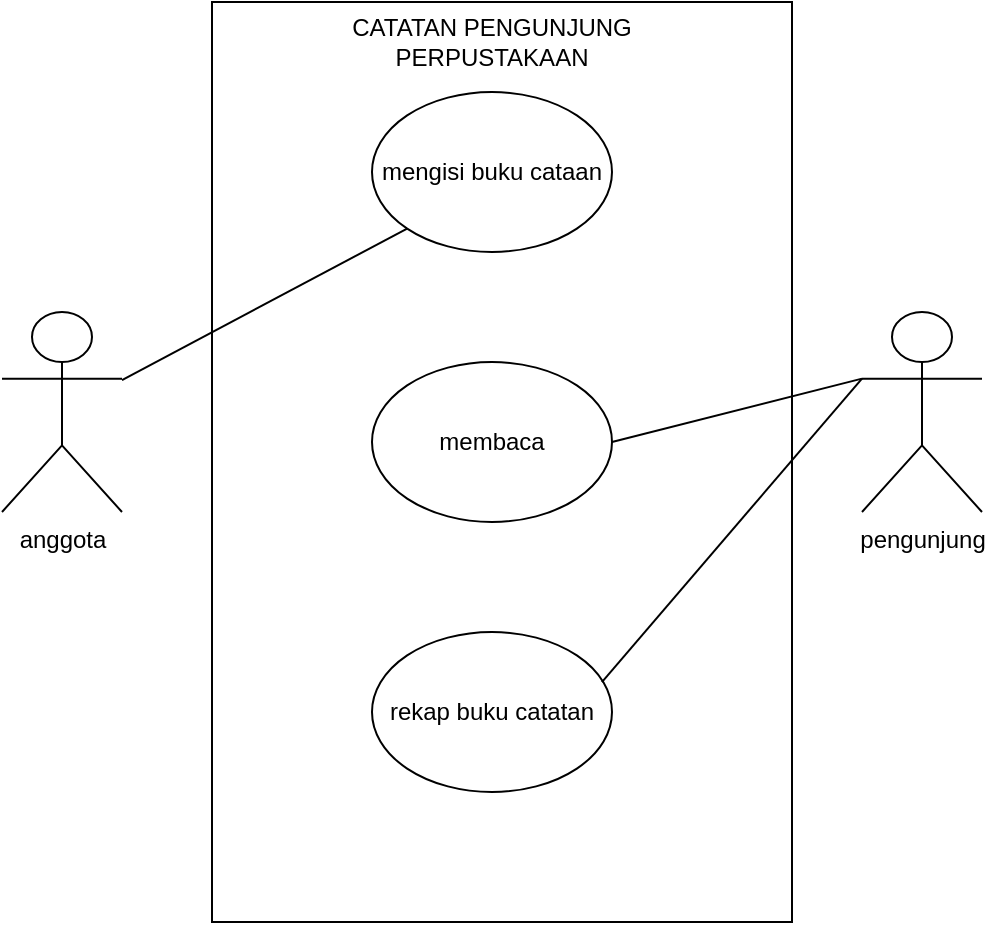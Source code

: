 <mxfile version="21.7.5" type="github">
  <diagram name="Page-1" id="93n_ghcEpOM-7wUu86SL">
    <mxGraphModel dx="1058" dy="623" grid="1" gridSize="10" guides="1" tooltips="1" connect="1" arrows="1" fold="1" page="1" pageScale="1" pageWidth="850" pageHeight="1100" math="0" shadow="0">
      <root>
        <mxCell id="0" />
        <mxCell id="1" parent="0" />
        <mxCell id="GUzrDXDAhEW2XTGeao3G-2" value="" style="rounded=0;whiteSpace=wrap;html=1;rotation=-90;" vertex="1" parent="1">
          <mxGeometry x="200" y="170" width="460" height="290" as="geometry" />
        </mxCell>
        <mxCell id="GUzrDXDAhEW2XTGeao3G-4" value="anggota" style="shape=umlActor;verticalLabelPosition=bottom;verticalAlign=top;html=1;outlineConnect=0;" vertex="1" parent="1">
          <mxGeometry x="180" y="240" width="60" height="100" as="geometry" />
        </mxCell>
        <mxCell id="GUzrDXDAhEW2XTGeao3G-5" value="pengunjung" style="shape=umlActor;verticalLabelPosition=bottom;verticalAlign=top;html=1;outlineConnect=0;" vertex="1" parent="1">
          <mxGeometry x="610" y="240" width="60" height="100" as="geometry" />
        </mxCell>
        <mxCell id="GUzrDXDAhEW2XTGeao3G-6" value="membaca" style="ellipse;whiteSpace=wrap;html=1;" vertex="1" parent="1">
          <mxGeometry x="365" y="265" width="120" height="80" as="geometry" />
        </mxCell>
        <mxCell id="GUzrDXDAhEW2XTGeao3G-7" value="rekap buku catatan" style="ellipse;whiteSpace=wrap;html=1;" vertex="1" parent="1">
          <mxGeometry x="365" y="400" width="120" height="80" as="geometry" />
        </mxCell>
        <mxCell id="GUzrDXDAhEW2XTGeao3G-8" value="mengisi buku cataan" style="ellipse;whiteSpace=wrap;html=1;" vertex="1" parent="1">
          <mxGeometry x="365" y="130" width="120" height="80" as="geometry" />
        </mxCell>
        <mxCell id="GUzrDXDAhEW2XTGeao3G-9" value="CATATAN PENGUNJUNG PERPUSTAKAAN" style="text;html=1;strokeColor=none;fillColor=none;align=center;verticalAlign=middle;whiteSpace=wrap;rounded=0;" vertex="1" parent="1">
          <mxGeometry x="330" y="90" width="190" height="30" as="geometry" />
        </mxCell>
        <mxCell id="GUzrDXDAhEW2XTGeao3G-10" value="" style="endArrow=none;html=1;rounded=0;entryX=0;entryY=1;entryDx=0;entryDy=0;" edge="1" parent="1" source="GUzrDXDAhEW2XTGeao3G-4" target="GUzrDXDAhEW2XTGeao3G-8">
          <mxGeometry width="50" height="50" relative="1" as="geometry">
            <mxPoint x="400" y="410" as="sourcePoint" />
            <mxPoint x="450" y="360" as="targetPoint" />
          </mxGeometry>
        </mxCell>
        <mxCell id="GUzrDXDAhEW2XTGeao3G-11" value="" style="endArrow=none;html=1;rounded=0;entryX=0;entryY=0.333;entryDx=0;entryDy=0;entryPerimeter=0;exitX=1;exitY=0.5;exitDx=0;exitDy=0;" edge="1" parent="1" source="GUzrDXDAhEW2XTGeao3G-6" target="GUzrDXDAhEW2XTGeao3G-5">
          <mxGeometry width="50" height="50" relative="1" as="geometry">
            <mxPoint x="400" y="410" as="sourcePoint" />
            <mxPoint x="450" y="360" as="targetPoint" />
          </mxGeometry>
        </mxCell>
        <mxCell id="GUzrDXDAhEW2XTGeao3G-12" value="" style="endArrow=none;html=1;rounded=0;entryX=0;entryY=0.333;entryDx=0;entryDy=0;entryPerimeter=0;exitX=0.958;exitY=0.313;exitDx=0;exitDy=0;exitPerimeter=0;" edge="1" parent="1" source="GUzrDXDAhEW2XTGeao3G-7" target="GUzrDXDAhEW2XTGeao3G-5">
          <mxGeometry width="50" height="50" relative="1" as="geometry">
            <mxPoint x="495" y="315" as="sourcePoint" />
            <mxPoint x="620" y="283" as="targetPoint" />
          </mxGeometry>
        </mxCell>
      </root>
    </mxGraphModel>
  </diagram>
</mxfile>
